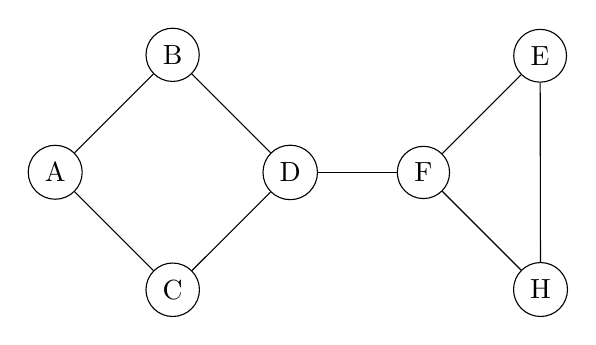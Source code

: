 \begin{tikzpicture}
    \node[circle,draw] (a) {A};
    \node[circle,draw] (b)[above right=of a] {B};
    \node[circle,draw] (c)[below right=of a] {C};
    \node[circle,draw] (d)[below right=of b] {D};
    \node[circle,draw] (f)[right=of d] {F};
    \node[circle,draw] (e)[above right=of f] {E};
    \node[circle,draw] (h)[below right=of f] {H};
    \path[-](a) edge node {}(b)
                edge node {}(c)
            (b) edge node {}(d)
            (c) edge node {}(d)
            (d) edge node{} (f)
            (f) edge node{}(h)
                edge node{}(e)
            (e) edge node{}(h);
\end{tikzpicture}